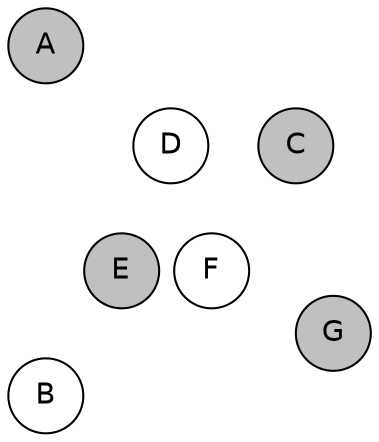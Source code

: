 
graph {

layout = circo;
mindist = .1

node [shape = circle, fontname = Helvetica, margin = 0, style = filled]
edge [style=invis]

subgraph 1 {
	E -- F -- F# -- G -- G# -- A -- A# -- B -- C -- C# -- D -- D# -- E
}

C [fillcolor = gray];
C# [fillcolor = gray];
D [fillcolor = white];
D# [fillcolor = gray];
E [fillcolor = gray];
F [fillcolor = white];
F# [fillcolor = gray];
G [fillcolor = gray];
G# [fillcolor = cadetblue1];
A [fillcolor = gray];
A# [fillcolor = gray];
B [fillcolor = white];
}
